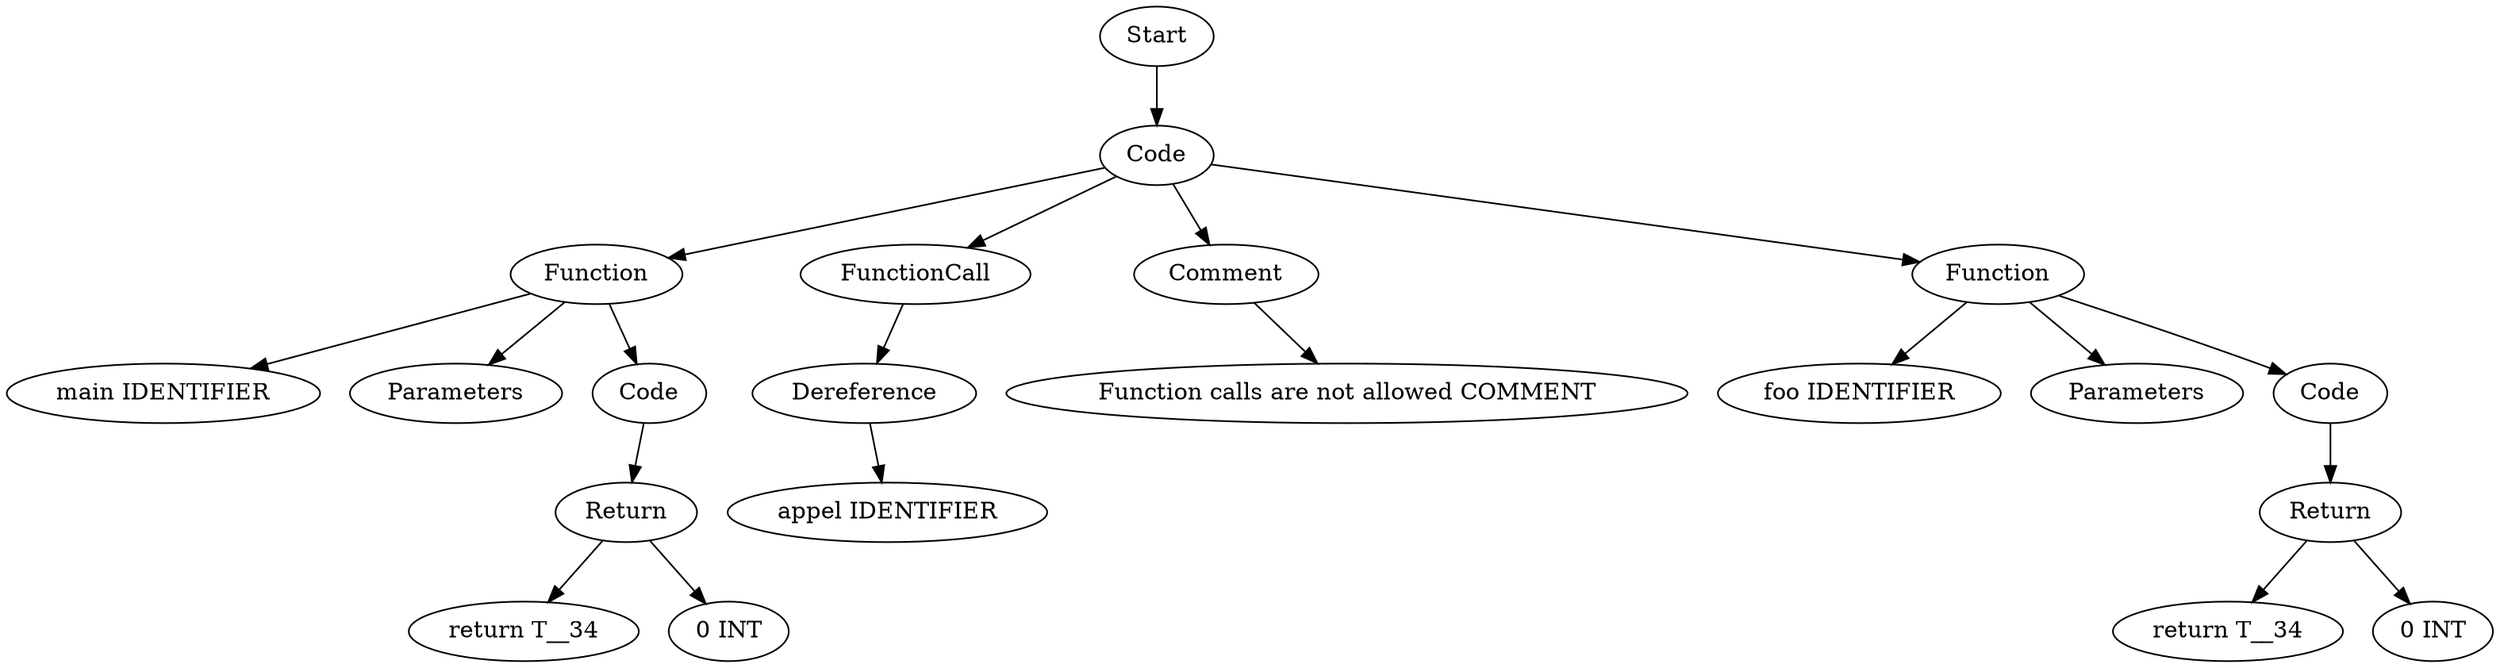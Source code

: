 digraph AST {
  "134007127697024" [label="Start"];
  "134007127697024" -> "134007127696640";
  "134007127696640" [label="Code"];
  "134007127696640" -> "134007127697840";
  "134007127696640" -> "134007127697792";
  "134007127696640" -> "134007127697888";
  "134007127696640" -> "134007127694864";
  "134007127697840" [label="Function"];
  "134007127697840" -> "134007127696256";
  "134007127697840" -> "134007127695968";
  "134007127697840" -> "134007127693904";
  "134007127696256" [label="main IDENTIFIER"];
  "134007127695968" [label="Parameters"];
  "134007127693904" [label="Code"];
  "134007127693904" -> "134007127688576";
  "134007127688576" [label="Return"];
  "134007127688576" -> "134007127692416";
  "134007127688576" -> "134007127694624";
  "134007127692416" [label="return T__34"];
  "134007127694624" [label="0 INT"];
  "134007127697792" [label="FunctionCall"];
  "134007127697792" -> "134007127695104";
  "134007127695104" [label="Dereference"];
  "134007127695104" -> "134007127697648";
  "134007127697648" [label="appel IDENTIFIER"];
  "134007127697888" [label="Comment"];
  "134007127697888" -> "134007127697552";
  "134007127697552" [label="Function calls are not allowed COMMENT"];
  "134007127694864" [label="Function"];
  "134007127694864" -> "134007127697264";
  "134007127694864" -> "134007127688912";
  "134007127694864" -> "134007127696976";
  "134007127697264" [label="foo IDENTIFIER"];
  "134007127688912" [label="Parameters"];
  "134007127696976" [label="Code"];
  "134007127696976" -> "134007127696832";
  "134007127696832" [label="Return"];
  "134007127696832" -> "134007127696928";
  "134007127696832" -> "134007127694096";
  "134007127696928" [label="return T__34"];
  "134007127694096" [label="0 INT"];
}
